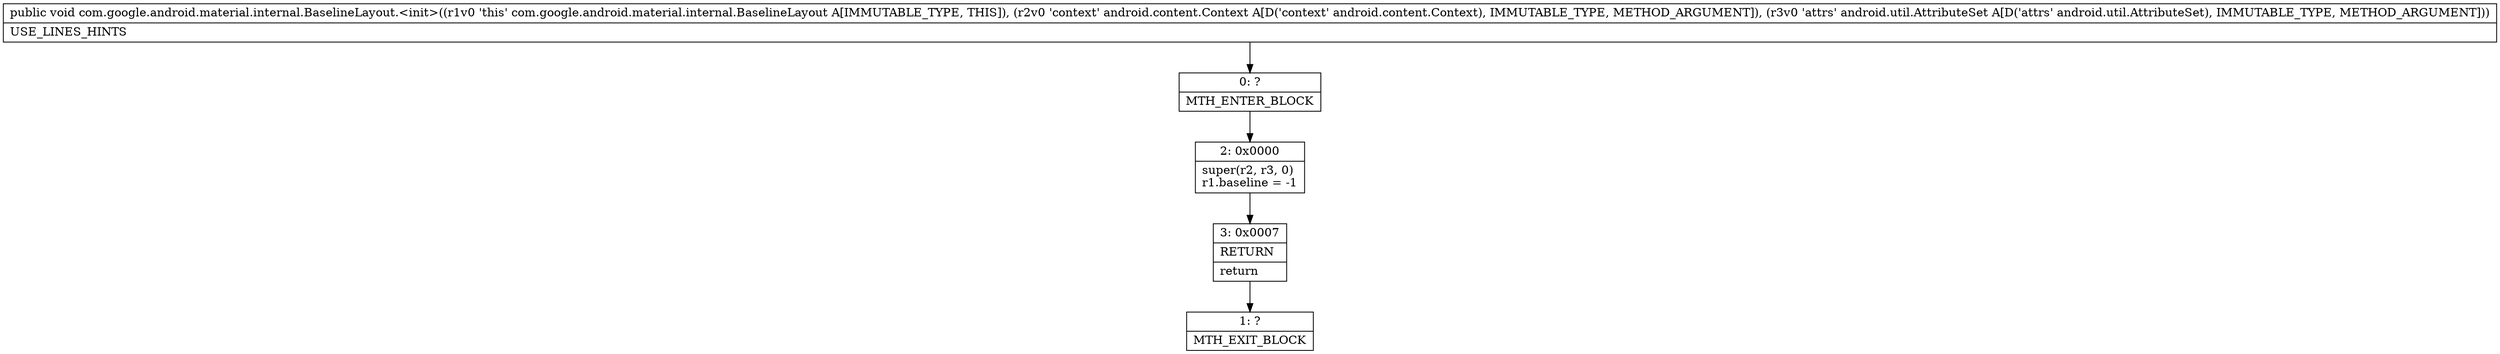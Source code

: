 digraph "CFG forcom.google.android.material.internal.BaselineLayout.\<init\>(Landroid\/content\/Context;Landroid\/util\/AttributeSet;)V" {
Node_0 [shape=record,label="{0\:\ ?|MTH_ENTER_BLOCK\l}"];
Node_2 [shape=record,label="{2\:\ 0x0000|super(r2, r3, 0)\lr1.baseline = \-1\l}"];
Node_3 [shape=record,label="{3\:\ 0x0007|RETURN\l|return\l}"];
Node_1 [shape=record,label="{1\:\ ?|MTH_EXIT_BLOCK\l}"];
MethodNode[shape=record,label="{public void com.google.android.material.internal.BaselineLayout.\<init\>((r1v0 'this' com.google.android.material.internal.BaselineLayout A[IMMUTABLE_TYPE, THIS]), (r2v0 'context' android.content.Context A[D('context' android.content.Context), IMMUTABLE_TYPE, METHOD_ARGUMENT]), (r3v0 'attrs' android.util.AttributeSet A[D('attrs' android.util.AttributeSet), IMMUTABLE_TYPE, METHOD_ARGUMENT]))  | USE_LINES_HINTS\l}"];
MethodNode -> Node_0;Node_0 -> Node_2;
Node_2 -> Node_3;
Node_3 -> Node_1;
}

